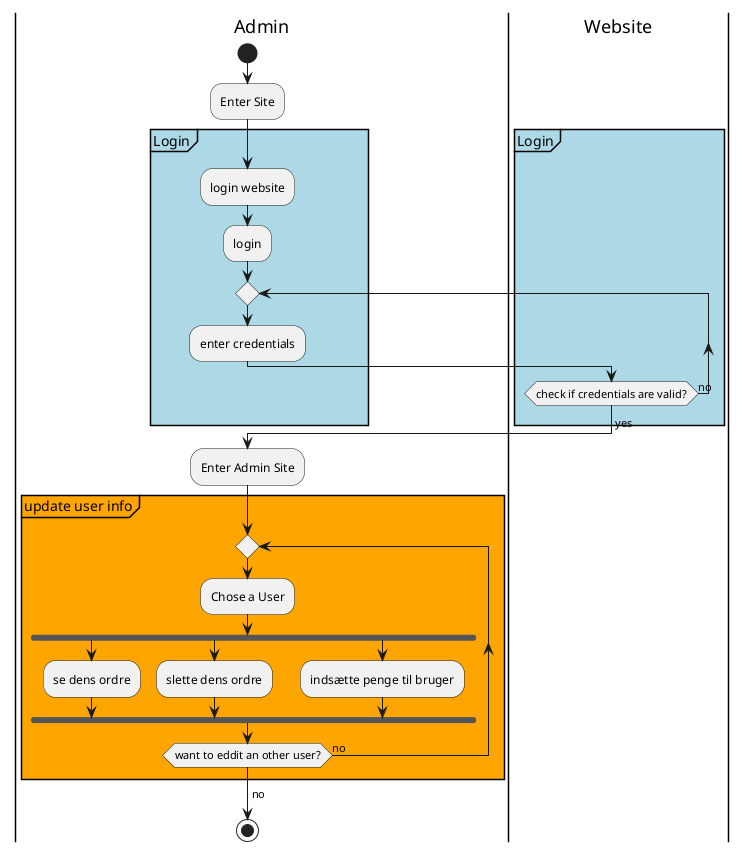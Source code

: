 @startuml
'https://plantuml.com/activity-diagram-beta
|Admin|
start
:Enter Site;
partition #lightBlue Login {
:login website;
:login;
repeat
:enter credentials;
|Website|
repeat while (check if credentials are valid?) is (no)
->yes;
}
|Admin|
:Enter Admin Site;
partition #Orange update user info {
repeat
:Chose a User;
fork
:se dens ordre;
fork again
:slette dens ordre;
fork again
:indsætte penge til bruger;
end fork
repeat while (want to eddit an other user?) is (no)
-> no;
}
stop

@enduml
